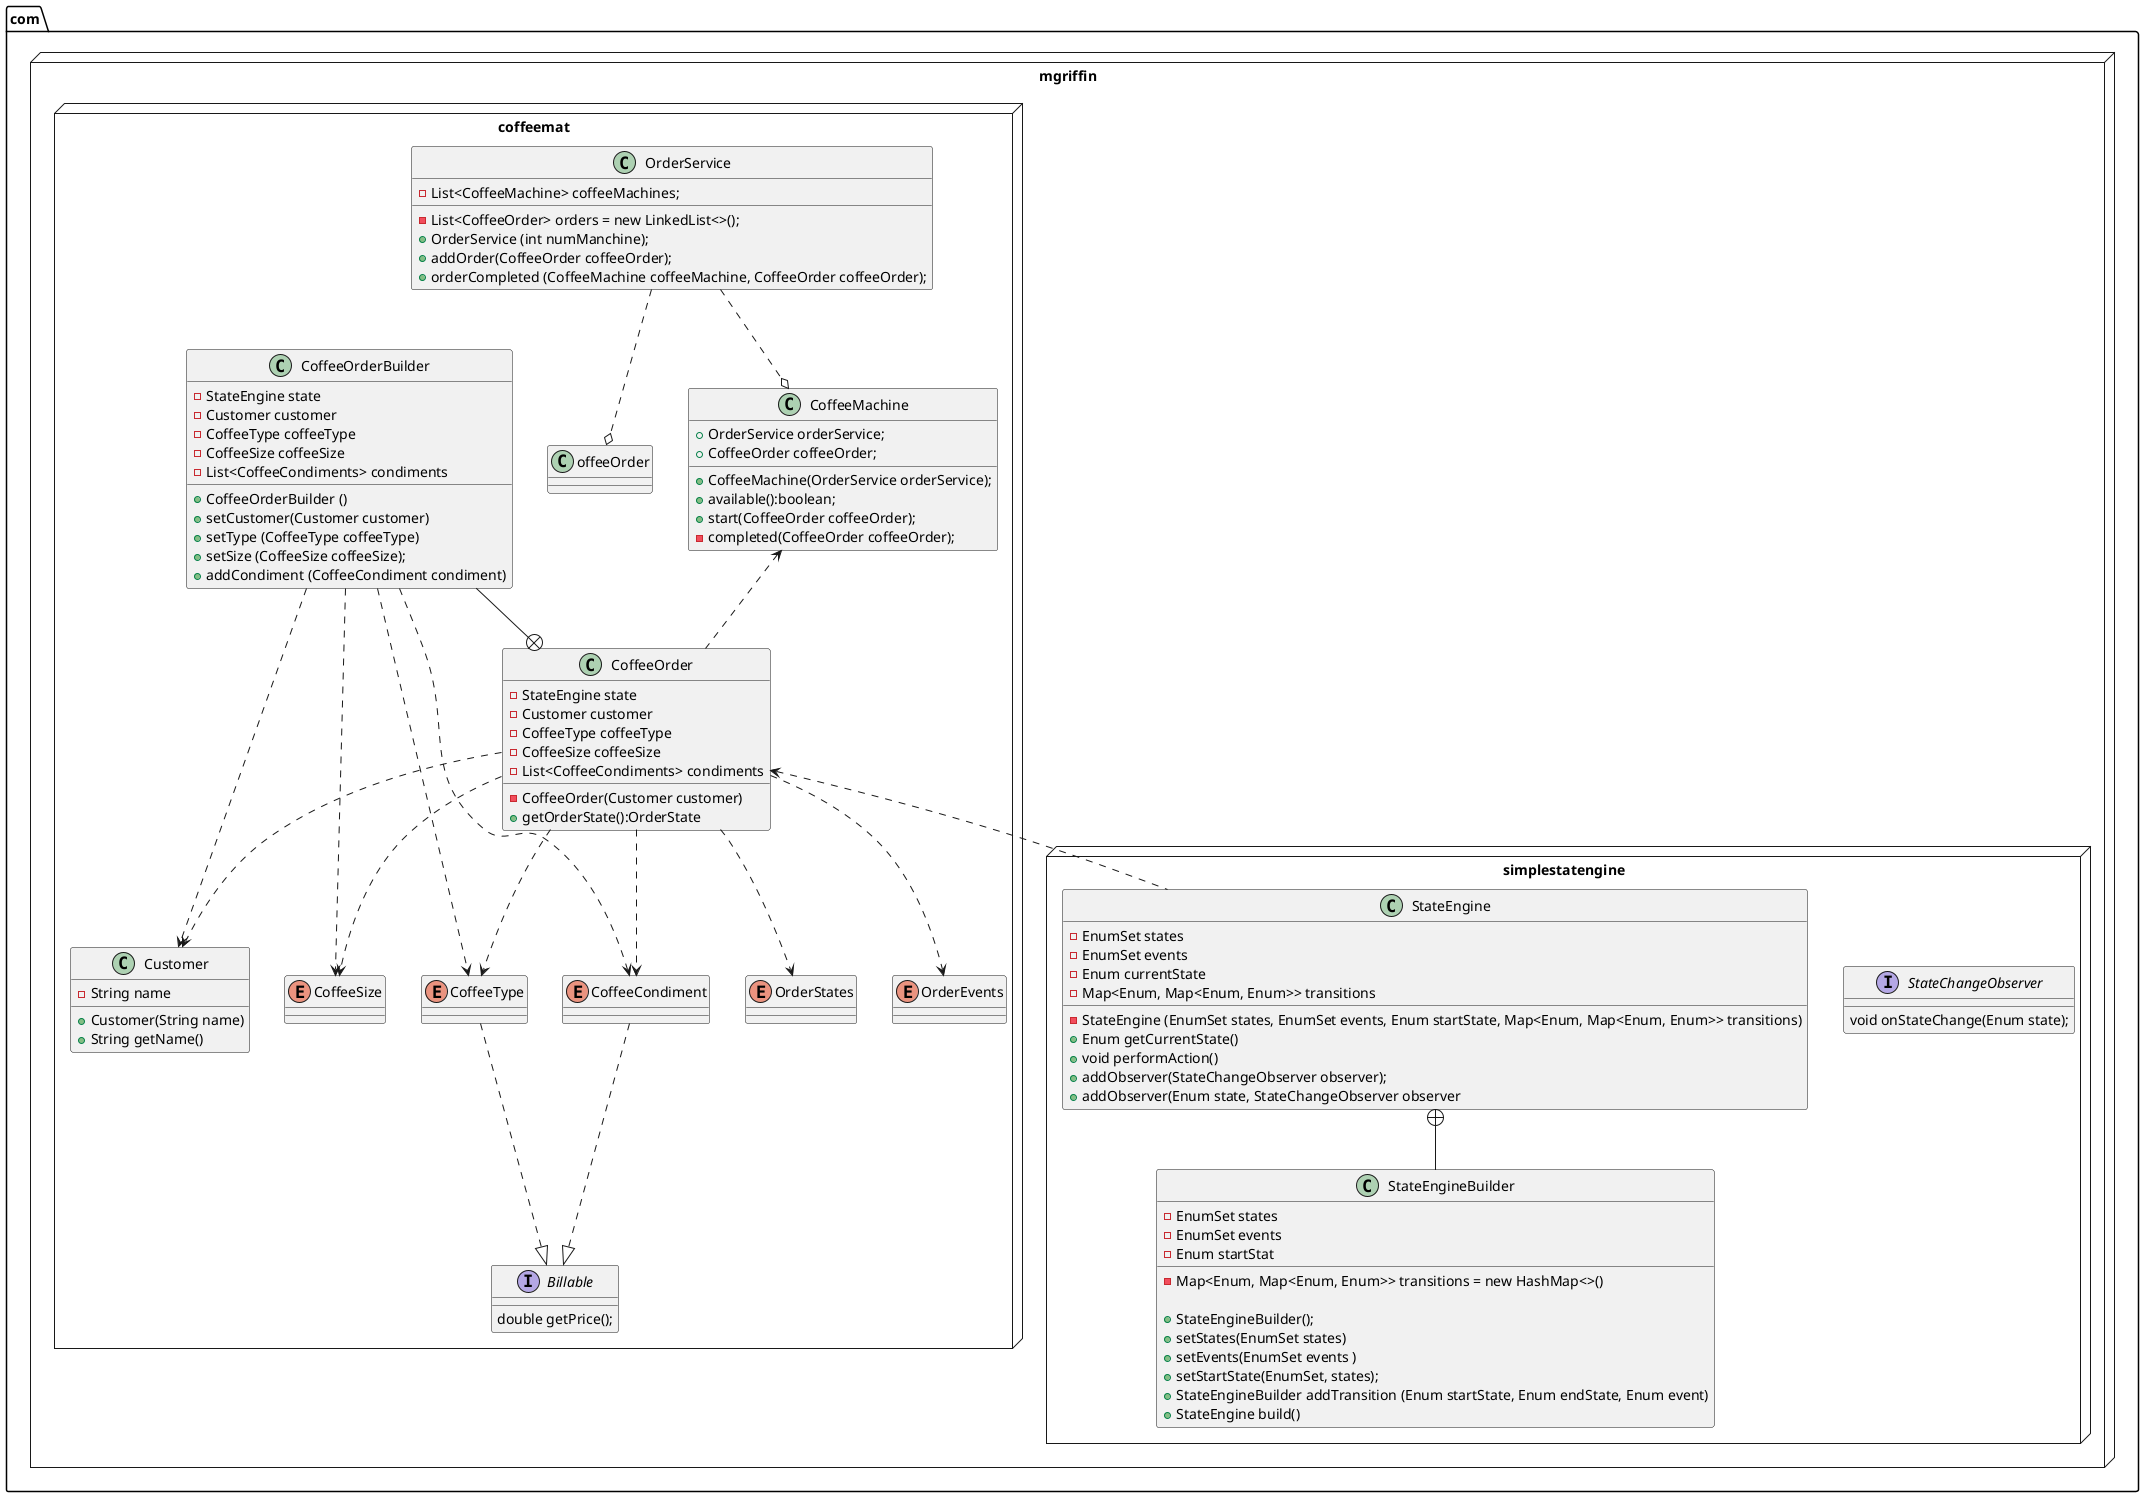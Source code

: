 @startuml
package com.mgriffin <<Node>> {

package simplestatengine <<Node>> {

Interface StateChangeObserver {
    void onStateChange(Enum state);
}

Class StateEngine {
    -EnumSet states
    -EnumSet events
    -Enum currentState
    -Map<Enum, Map<Enum, Enum>> transitions

    -StateEngine (EnumSet states, EnumSet events, Enum startState, Map<Enum, Map<Enum, Enum>> transitions)
    +Enum getCurrentState()
    +void performAction()
    +addObserver(StateChangeObserver observer);
    +addObserver(Enum state, StateChangeObserver observer
}

class StateEngineBuilder {
    -EnumSet states
    -EnumSet events
    -Enum startStat
    -Map<Enum, Map<Enum, Enum>> transitions = new HashMap<>()

    +StateEngineBuilder();
    +setStates(EnumSet states)
    +setEvents(EnumSet events )
    +setStartState(EnumSet, states);
    +StateEngineBuilder addTransition (Enum startState, Enum endState, Enum event)
    +StateEngine build()
}

StateEngine+--StateEngineBuilder

}

package coffeemat <<Node>> {
    class CoffeeMachine {
        +OrderService orderService;
        +CoffeeOrder coffeeOrder;
        +CoffeeMachine(OrderService orderService);
        +available():boolean;
        +start(CoffeeOrder coffeeOrder);
        -completed(CoffeeOrder coffeeOrder);
    }

    class OrderService {
        -List<CoffeeMachine> coffeeMachines;
        -List<CoffeeOrder> orders = new LinkedList<>();
        +OrderService (int numManchine);
        +addOrder(CoffeeOrder coffeeOrder);
        +orderCompleted (CoffeeMachine coffeeMachine, CoffeeOrder coffeeOrder);
    }

    class CoffeeOrder {
        -StateEngine state
        -Customer customer
        -CoffeeType coffeeType
        -CoffeeSize coffeeSize
        -List<CoffeeCondiments> condiments

        -CoffeeOrder(Customer customer)
        +getOrderState():OrderState
    }

    class CoffeeOrderBuilder {
        -StateEngine state
        -Customer customer
        -CoffeeType coffeeType
        -CoffeeSize coffeeSize
        -List<CoffeeCondiments> condiments

        +CoffeeOrderBuilder ()
        +setCustomer(Customer customer)
        +setType (CoffeeType coffeeType)
        +setSize (CoffeeSize coffeeSize);
        +addCondiment (CoffeeCondiment condiment)
    }

    class Customer {
        -String name
        +Customer(String name)
        +String getName()
    }

    enum OrderStates

    enum OrderEvents

    interface Billable {
        double getPrice();
    }

    enum CoffeeSize

    enum CoffeeType

    enum CoffeeCondiment

    OrderService ..o offeeOrder
    OrderService ..o CoffeeMachine
    CoffeeMachine <.. CoffeeOrder
    CoffeeOrder ..> Customer
    CoffeeOrder ..> CoffeeType
    CoffeeOrder ..> CoffeeSize
    CoffeeOrder ..> CoffeeCondiment
    CoffeeOrder ..> OrderStates
    CoffeeOrder ..> OrderEvents
    CoffeeOrder <.. StateEngine
    CoffeeOrderBuilder ..> Customer
    CoffeeOrderBuilder ..> CoffeeType
    CoffeeOrderBuilder ..> CoffeeSize
    CoffeeOrderBuilder ..> CoffeeCondiment
    CoffeeType ..|> Billable
    CoffeeCondiment ..|> Billable
    CoffeeOrderBuilder --+ CoffeeOrder
}

}
@enduml